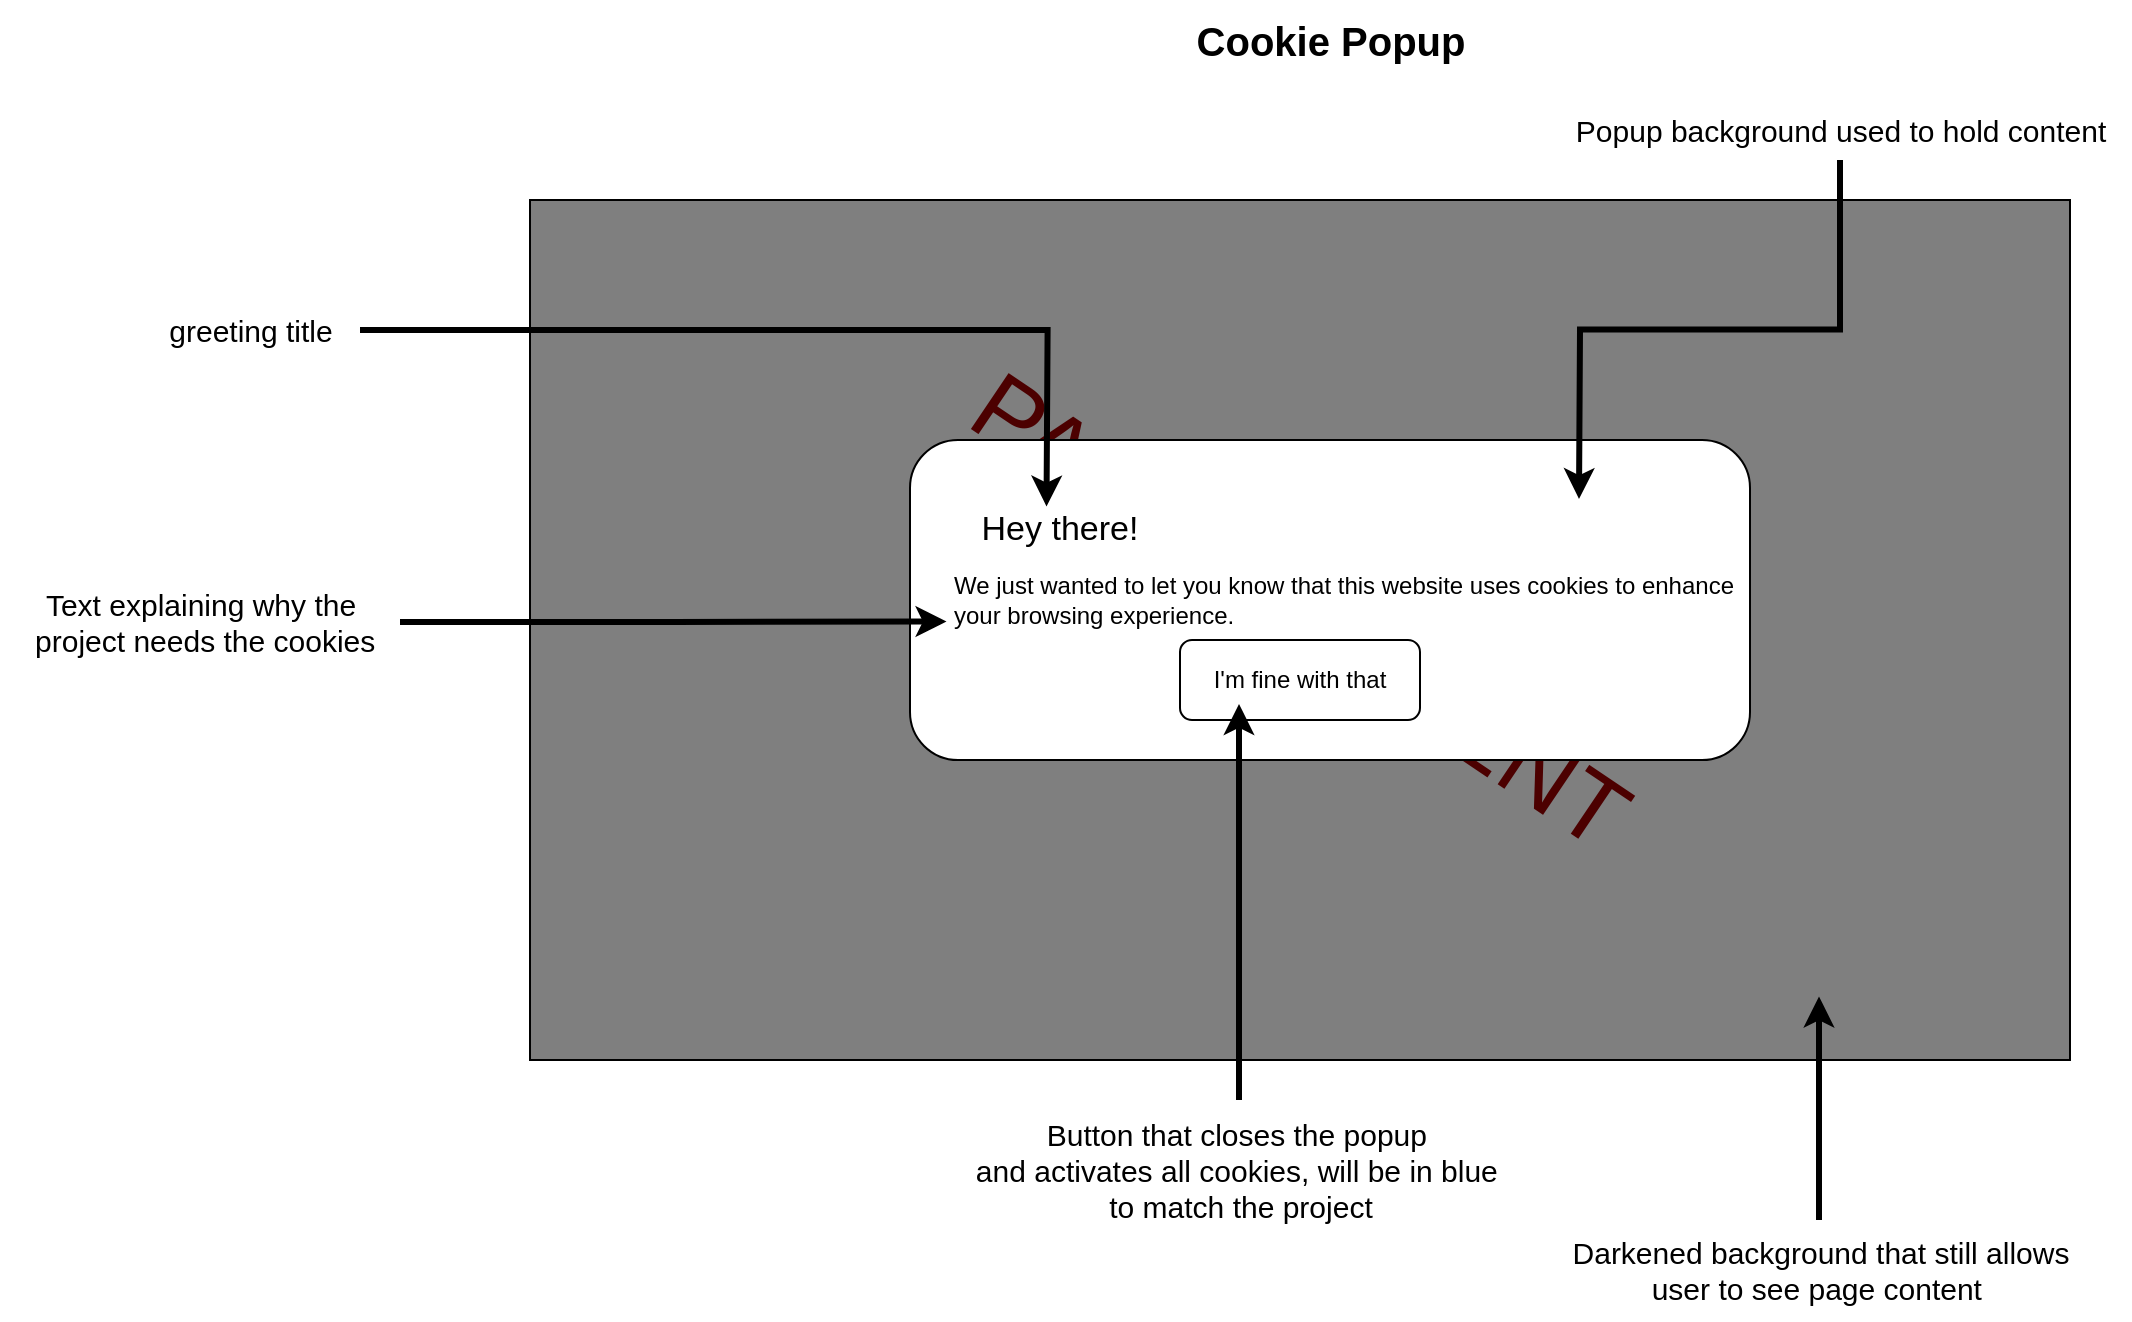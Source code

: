 <mxfile version="24.3.1" type="device">
  <diagram name="Page-1" id="0vUhpaGqzBqjff_STEJA">
    <mxGraphModel dx="2643" dy="2023" grid="1" gridSize="10" guides="1" tooltips="1" connect="1" arrows="1" fold="1" page="1" pageScale="1" pageWidth="850" pageHeight="1100" math="0" shadow="0">
      <root>
        <mxCell id="0" />
        <mxCell id="1" parent="0" />
        <mxCell id="iL5BSdvAr6qhL1e1kEn7-2" value="&lt;span style=&quot;font-size: 20px;&quot;&gt;&lt;b&gt;Cookie Popup&lt;/b&gt;&lt;/span&gt;" style="text;html=1;align=center;verticalAlign=middle;resizable=0;points=[];autosize=1;strokeColor=none;fillColor=none;" vertex="1" parent="1">
          <mxGeometry x="360" y="-690" width="160" height="40" as="geometry" />
        </mxCell>
        <mxCell id="iL5BSdvAr6qhL1e1kEn7-3" value="" style="rounded=0;whiteSpace=wrap;html=1;" vertex="1" parent="1">
          <mxGeometry x="40" y="-590" width="770" height="430" as="geometry" />
        </mxCell>
        <mxCell id="iL5BSdvAr6qhL1e1kEn7-4" value="&lt;font style=&quot;font-size: 49px;&quot; color=&quot;#990000&quot;&gt;PAGE CONTENT&lt;/font&gt;" style="text;html=1;align=center;verticalAlign=middle;resizable=0;points=[];autosize=1;strokeColor=none;fillColor=none;rotation=34;" vertex="1" parent="1">
          <mxGeometry x="220" y="-420" width="410" height="70" as="geometry" />
        </mxCell>
        <mxCell id="iL5BSdvAr6qhL1e1kEn7-6" value="" style="rounded=0;whiteSpace=wrap;html=1;fillStyle=auto;fillColor=#000000;glass=0;opacity=50;" vertex="1" parent="1">
          <mxGeometry x="40" y="-590" width="770" height="430" as="geometry" />
        </mxCell>
        <mxCell id="iL5BSdvAr6qhL1e1kEn7-7" value="" style="rounded=1;whiteSpace=wrap;html=1;" vertex="1" parent="1">
          <mxGeometry x="230" y="-470" width="420" height="160" as="geometry" />
        </mxCell>
        <mxCell id="iL5BSdvAr6qhL1e1kEn7-9" value="&lt;span style=&quot;background-color: rgb(255, 255, 255);&quot;&gt;&lt;font face=&quot;Helvetica&quot; style=&quot;font-size: 12px;&quot;&gt;We just wanted to let you know that this website uses cookies to enhance your browsing experience.&lt;/font&gt;&lt;/span&gt;" style="text;html=1;align=left;verticalAlign=middle;whiteSpace=wrap;rounded=0;" vertex="1" parent="1">
          <mxGeometry x="250" y="-405" width="400" height="30" as="geometry" />
        </mxCell>
        <mxCell id="iL5BSdvAr6qhL1e1kEn7-10" value="I&#39;m fine with that" style="rounded=1;whiteSpace=wrap;html=1;" vertex="1" parent="1">
          <mxGeometry x="365" y="-370" width="120" height="40" as="geometry" />
        </mxCell>
        <mxCell id="iL5BSdvAr6qhL1e1kEn7-14" value="&lt;span style=&quot;text-align: left; background-color: rgb(255, 255, 255);&quot;&gt;&lt;font style=&quot;font-size: 17px;&quot;&gt;Hey there!&lt;/font&gt;&lt;/span&gt;" style="text;html=1;align=center;verticalAlign=middle;whiteSpace=wrap;rounded=0;" vertex="1" parent="1">
          <mxGeometry x="220" y="-440" width="170" height="30" as="geometry" />
        </mxCell>
        <mxCell id="iL5BSdvAr6qhL1e1kEn7-16" style="edgeStyle=orthogonalEdgeStyle;rounded=0;orthogonalLoop=1;jettySize=auto;html=1;strokeWidth=3;" edge="1" parent="1" source="iL5BSdvAr6qhL1e1kEn7-15">
          <mxGeometry relative="1" as="geometry">
            <mxPoint x="564.5" y="-440.5" as="targetPoint" />
          </mxGeometry>
        </mxCell>
        <mxCell id="iL5BSdvAr6qhL1e1kEn7-15" value="&lt;span style=&quot;font-size: 15px;&quot;&gt;Popup background used to hold content&lt;/span&gt;" style="text;html=1;align=center;verticalAlign=middle;resizable=0;points=[];autosize=1;strokeColor=none;fillColor=none;" vertex="1" parent="1">
          <mxGeometry x="550" y="-640" width="290" height="30" as="geometry" />
        </mxCell>
        <mxCell id="iL5BSdvAr6qhL1e1kEn7-18" style="edgeStyle=orthogonalEdgeStyle;rounded=0;orthogonalLoop=1;jettySize=auto;html=1;strokeColor=default;strokeWidth=3;align=center;verticalAlign=middle;fontFamily=Helvetica;fontSize=12;fontColor=default;labelBackgroundColor=default;autosize=1;resizable=0;endArrow=classic;" edge="1" parent="1" source="iL5BSdvAr6qhL1e1kEn7-17">
          <mxGeometry relative="1" as="geometry">
            <mxPoint x="684.5" y="-191.75" as="targetPoint" />
          </mxGeometry>
        </mxCell>
        <mxCell id="iL5BSdvAr6qhL1e1kEn7-17" value="&lt;span style=&quot;font-size: 15px;&quot;&gt;Darkened background that still allows &lt;br&gt;user to see page content&amp;nbsp;&lt;/span&gt;" style="text;html=1;align=center;verticalAlign=middle;resizable=0;points=[];autosize=1;strokeColor=none;fillColor=none;" vertex="1" parent="1">
          <mxGeometry x="550" y="-80" width="270" height="50" as="geometry" />
        </mxCell>
        <mxCell id="iL5BSdvAr6qhL1e1kEn7-20" style="edgeStyle=orthogonalEdgeStyle;rounded=0;orthogonalLoop=1;jettySize=auto;html=1;strokeColor=default;strokeWidth=3;align=center;verticalAlign=middle;fontFamily=Helvetica;fontSize=12;fontColor=default;labelBackgroundColor=default;autosize=1;resizable=0;endArrow=classic;" edge="1" parent="1" source="iL5BSdvAr6qhL1e1kEn7-19">
          <mxGeometry relative="1" as="geometry">
            <mxPoint x="394.5" y="-338" as="targetPoint" />
          </mxGeometry>
        </mxCell>
        <mxCell id="iL5BSdvAr6qhL1e1kEn7-19" value="&lt;span style=&quot;font-size: 15px;&quot;&gt;Button that closes the popup&amp;nbsp;&lt;/span&gt;&lt;div&gt;&lt;span style=&quot;font-size: 15px;&quot;&gt;and activates all cookies, will be in blue&amp;nbsp;&lt;/span&gt;&lt;/div&gt;&lt;div&gt;&lt;span style=&quot;font-size: 15px;&quot;&gt;to match the project&lt;/span&gt;&lt;/div&gt;" style="text;html=1;align=center;verticalAlign=middle;resizable=0;points=[];autosize=1;strokeColor=none;fillColor=none;" vertex="1" parent="1">
          <mxGeometry x="250" y="-140" width="290" height="70" as="geometry" />
        </mxCell>
        <mxCell id="iL5BSdvAr6qhL1e1kEn7-22" style="edgeStyle=orthogonalEdgeStyle;rounded=0;orthogonalLoop=1;jettySize=auto;html=1;strokeColor=default;strokeWidth=3;align=center;verticalAlign=middle;fontFamily=Helvetica;fontSize=12;fontColor=default;labelBackgroundColor=default;autosize=1;resizable=0;endArrow=classic;" edge="1" parent="1" source="iL5BSdvAr6qhL1e1kEn7-21">
          <mxGeometry relative="1" as="geometry">
            <mxPoint x="248.25" y="-379.25" as="targetPoint" />
          </mxGeometry>
        </mxCell>
        <mxCell id="iL5BSdvAr6qhL1e1kEn7-21" value="&lt;span style=&quot;font-size: 15px;&quot;&gt;Text explaining why the&lt;/span&gt;&lt;div&gt;&lt;span style=&quot;font-size: 15px;&quot;&gt;&amp;nbsp;project needs the cookies&lt;/span&gt;&lt;/div&gt;" style="text;html=1;align=center;verticalAlign=middle;resizable=0;points=[];autosize=1;strokeColor=none;fillColor=none;" vertex="1" parent="1">
          <mxGeometry x="-225" y="-404" width="200" height="50" as="geometry" />
        </mxCell>
        <mxCell id="iL5BSdvAr6qhL1e1kEn7-24" style="edgeStyle=orthogonalEdgeStyle;rounded=0;orthogonalLoop=1;jettySize=auto;html=1;strokeColor=default;strokeWidth=3;align=center;verticalAlign=middle;fontFamily=Helvetica;fontSize=12;fontColor=default;labelBackgroundColor=default;autosize=1;resizable=0;endArrow=classic;" edge="1" parent="1" source="iL5BSdvAr6qhL1e1kEn7-23">
          <mxGeometry relative="1" as="geometry">
            <mxPoint x="298.25" y="-436.75" as="targetPoint" />
          </mxGeometry>
        </mxCell>
        <mxCell id="iL5BSdvAr6qhL1e1kEn7-23" value="&lt;span style=&quot;font-size: 15px;&quot;&gt;greeting title&lt;/span&gt;" style="text;html=1;align=center;verticalAlign=middle;resizable=0;points=[];autosize=1;strokeColor=none;fillColor=none;" vertex="1" parent="1">
          <mxGeometry x="-155" y="-540" width="110" height="30" as="geometry" />
        </mxCell>
      </root>
    </mxGraphModel>
  </diagram>
</mxfile>
